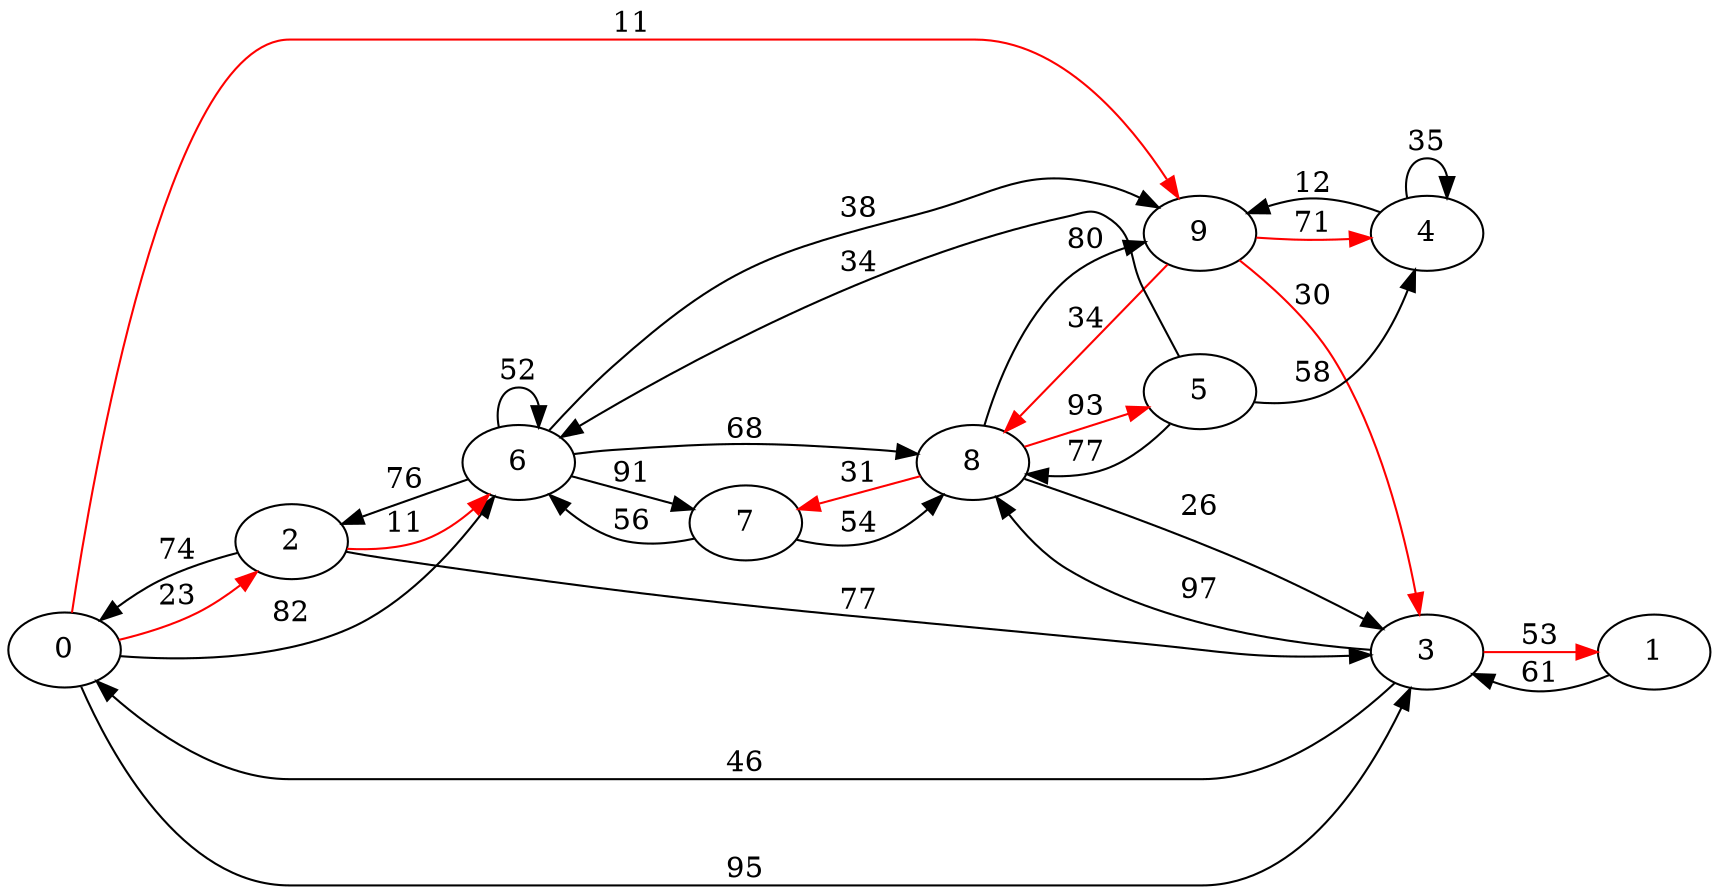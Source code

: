 //nodes 10
digraph {
	rankdir=LR
	0 -> 2 [ label=23, color=red ]
	0 -> 3 [ label=95 ]
	0 -> 6 [ label=82 ]
	0 -> 9 [ label=11, color=red ]
	1 -> 3 [ label=61 ]
	2 -> 0 [ label=74 ]
	2 -> 3 [ label=77 ]
	2 -> 6 [ label=11, color=red ]
	3 -> 0 [ label=46 ]
	3 -> 1 [ label=53, color=red ]
	3 -> 8 [ label=97 ]
	4 -> 4 [ label=35 ]
	4 -> 9 [ label=12 ]
	5 -> 4 [ label=58 ]
	5 -> 6 [ label=34 ]
	5 -> 8 [ label=77 ]
	6 -> 2 [ label=76 ]
	6 -> 6 [ label=52 ]
	6 -> 7 [ label=91 ]
	6 -> 8 [ label=68 ]
	6 -> 9 [ label=38 ]
	7 -> 6 [ label=56 ]
	7 -> 8 [ label=54 ]
	8 -> 3 [ label=26 ]
	8 -> 5 [ label=93, color=red ]
	8 -> 7 [ label=31, color=red ]
	8 -> 9 [ label=80 ]
	9 -> 3 [ label=30, color=red ]
	9 -> 4 [ label=71, color=red ]
	9 -> 8 [ label=34, color=red ]
}
